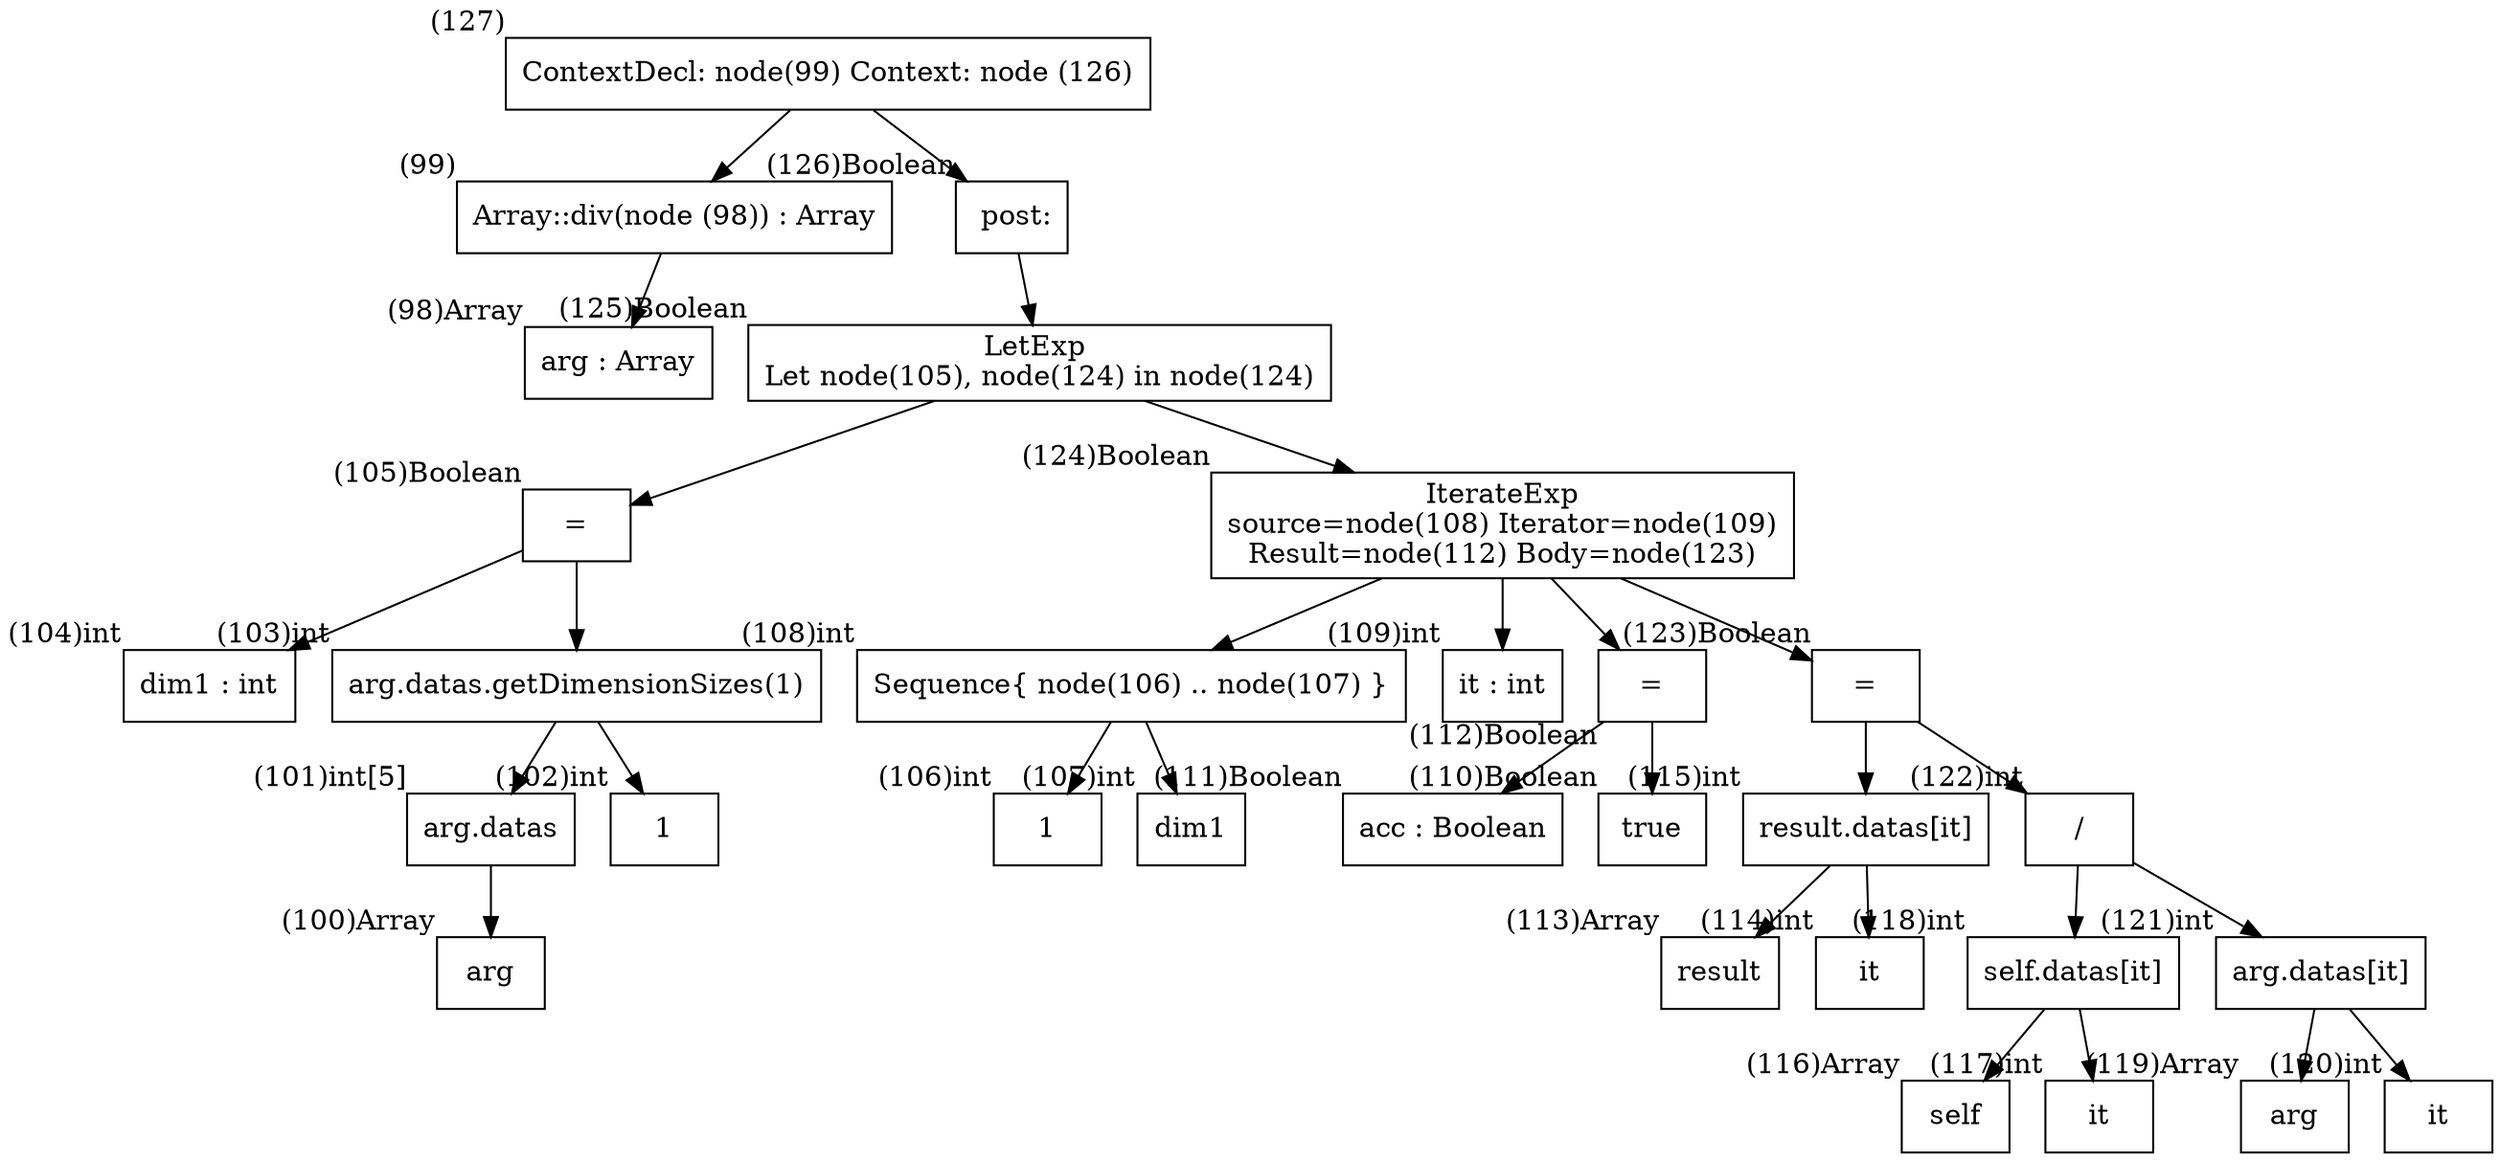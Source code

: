 digraph AST {
  node [shape=box];
  n127 [label="ContextDecl: node(99) Context: node (126)", xlabel="(127)"];
  n127 -> n99;
  n127 -> n126;
  n99 [label="Array::div(node (98)) : Array", xlabel="(99)"];
  n99 -> n98;
  n126 [label=" post:", xlabel="(126)Boolean"];
  n126 -> n125;
  n98 [label="arg : Array", xlabel="(98)Array"];
  n125 [label="LetExp 
Let node(105), node(124) in node(124)", xlabel="(125)Boolean"];
  n125 -> n105;
  n125 -> n124;
  n105 [label="=", xlabel="(105)Boolean"];
  n105 -> n104;
  n105 -> n103;
  n124 [label="IterateExp
source=node(108) Iterator=node(109)
Result=node(112) Body=node(123)", xlabel="(124)Boolean"];
  n124 -> n108;
  n124 -> n109;
  n124 -> n112;
  n124 -> n123;
  n104 [label="dim1 : int", xlabel="(104)int"];
  n103 [label="arg.datas.getDimensionSizes(1)", xlabel="(103)int"];
  n103 -> n101;
  n103 -> n102;
  n108 [label="Sequence{ node(106) .. node(107) }", xlabel="(108)int"];
  n108 -> n106;
  n108 -> n107;
  n109 [label="it : int", xlabel="(109)int"];
  n112 [label="=", xlabel="(112)Boolean"];
  n112 -> n111;
  n112 -> n110;
  n123 [label="=", xlabel="(123)Boolean"];
  n123 -> n115;
  n123 -> n122;
  n101 [label="arg.datas", xlabel="(101)int[5]"];
  n101 -> n100;
  n102 [label="1", xlabel="(102)int"];
  n106 [label="1", xlabel="(106)int"];
  n107 [label="dim1", xlabel="(107)int"];
  n111 [label="acc : Boolean", xlabel="(111)Boolean"];
  n110 [label="true", xlabel="(110)Boolean"];
  n115 [label="result.datas[it]", xlabel="(115)int"];
  n115 -> n113;
  n115 -> n114;
  n122 [label="/", xlabel="(122)int"];
  n122 -> n118;
  n122 -> n121;
  n100 [label="arg", xlabel="(100)Array"];
  n113 [label="result", xlabel="(113)Array"];
  n114 [label="it", xlabel="(114)int"];
  n118 [label="self.datas[it]", xlabel="(118)int"];
  n118 -> n116;
  n118 -> n117;
  n121 [label="arg.datas[it]", xlabel="(121)int"];
  n121 -> n119;
  n121 -> n120;
  n116 [label="self", xlabel="(116)Array"];
  n117 [label="it", xlabel="(117)int"];
  n119 [label="arg", xlabel="(119)Array"];
  n120 [label="it", xlabel="(120)int"];
}

